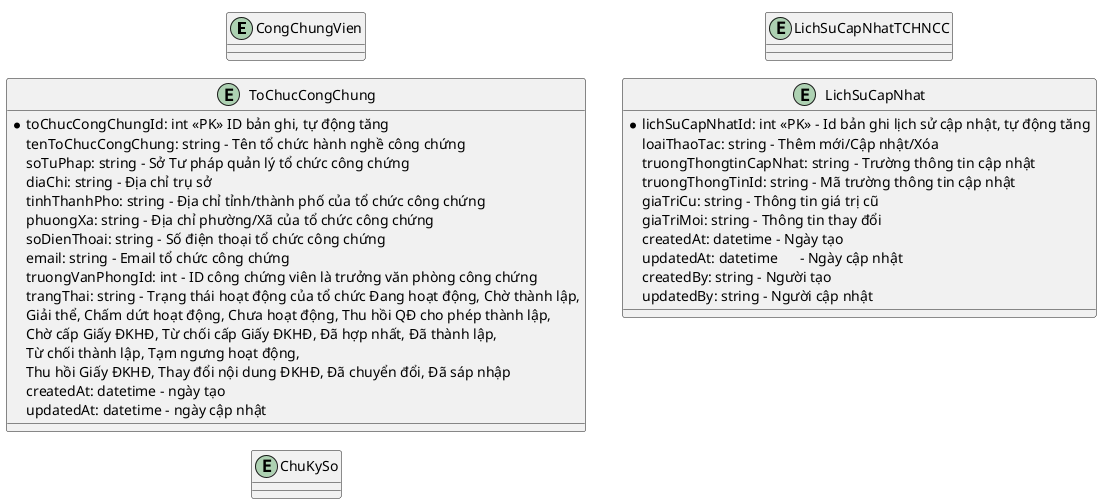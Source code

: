 @startuml ldm
!pragma layout smetana
left to right direction

entity CongChungVien
entity ToChucCongChung
entity ChuKySo
entity LichSuCapNhatTCHNCC

entity LichSuCapNhat {
  *lichSuCapNhatId: int <<PK>> - Id bản ghi lịch sử cập nhật, tự động tăng
  loaiThaoTac: string - Thêm mới/Cập nhật/Xóa
  truongThongtinCapNhat: string - Trường thông tin cập nhật
  truongThongTinId: string - Mã trường thông tin cập nhật
  giaTriCu: string - Thông tin giá trị cũ
  giaTriMoi: string - Thông tin thay đổi
  createdAt: datetime - Ngày tạo
  updatedAt: datetime      - Ngày cập nhật
  createdBy: string - Người tạo
  updatedBy: string - Người cập nhật
}

entity ToChucCongChung {
  *toChucCongChungId: int <<PK>> ID bản ghi, tự động tăng
  tenToChucCongChung: string - Tên tổ chức hành nghề công chứng
  soTuPhap: string - Sở Tư pháp quản lý tổ chức công chứng
  diaChi: string - Địa chỉ trụ sở
  tinhThanhPho: string - Địa chỉ tỉnh/thành phố của tổ chức công chứng
  phuongXa: string - Địa chỉ phường/Xã của tổ chức công chứng
  soDienThoai: string - Số điện thoại tổ chức công chứng
  email: string - Email tổ chức công chứng
  truongVanPhongId: int - ID công chứng viên là trưởng văn phòng công chứng
  trangThai: string - Trạng thái hoạt động của tổ chức Đang hoạt động, Chờ thành lập, 
    Giải thể, Chấm dứt hoạt động, Chưa hoạt động, Thu hồi QĐ cho phép thành lập, 
    Chờ cấp Giấy ĐKHĐ, Từ chối cấp Giấy ĐKHĐ, Đã hợp nhất, Đã thành lập, 
    Từ chối thành lập, Tạm ngưng hoạt động, 
    Thu hồi Giấy ĐKHĐ, Thay đổi nội dung ĐKHĐ, Đã chuyển đổi, Đã sáp nhập
  createdAt: datetime - ngày tạo
  updatedAt: datetime - ngày cập nhật
}

@enduml
